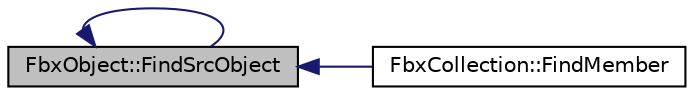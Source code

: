 digraph "FbxObject::FindSrcObject"
{
  edge [fontname="Helvetica",fontsize="10",labelfontname="Helvetica",labelfontsize="10"];
  node [fontname="Helvetica",fontsize="10",shape=record];
  rankdir="LR";
  Node139 [label="FbxObject::FindSrcObject",height=0.2,width=0.4,color="black", fillcolor="grey75", style="filled", fontcolor="black"];
  Node139 -> Node139 [dir="back",color="midnightblue",fontsize="10",style="solid",fontname="Helvetica"];
  Node139 -> Node140 [dir="back",color="midnightblue",fontsize="10",style="solid",fontname="Helvetica"];
  Node140 [label="FbxCollection::FindMember",height=0.2,width=0.4,color="black", fillcolor="white", style="filled",URL="$class_fbx_collection.html#a72875fa801308b233f5e1cb04cf66bb4"];
}
